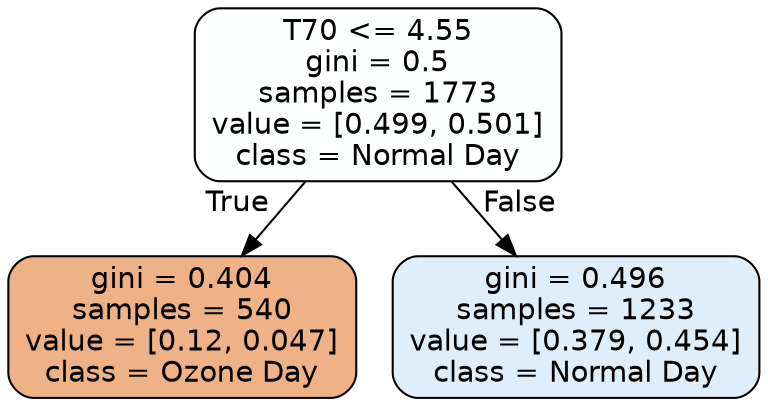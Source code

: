 digraph Tree {
node [shape=box, style="filled, rounded", color="black", fontname=helvetica] ;
edge [fontname=helvetica] ;
0 [label="T70 <= 4.55\ngini = 0.5\nsamples = 1773\nvalue = [0.499, 0.501]\nclass = Normal Day", fillcolor="#feffff"] ;
1 [label="gini = 0.404\nsamples = 540\nvalue = [0.12, 0.047]\nclass = Ozone Day", fillcolor="#efb286"] ;
0 -> 1 [labeldistance=2.5, labelangle=45, headlabel="True"] ;
2 [label="gini = 0.496\nsamples = 1233\nvalue = [0.379, 0.454]\nclass = Normal Day", fillcolor="#deeffb"] ;
0 -> 2 [labeldistance=2.5, labelangle=-45, headlabel="False"] ;
}